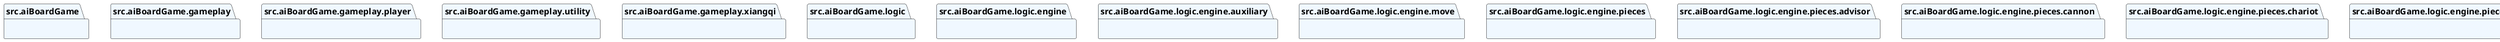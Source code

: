@startuml packages_AI-Boardgame
set namespaceSeparator none
package "src.aiBoardGame" as src.aiBoardGame #aliceblue {
}
package "src.aiBoardGame.gameplay" as src.aiBoardGame.gameplay #aliceblue {
}
package "src.aiBoardGame.gameplay.player" as src.aiBoardGame.gameplay.player #aliceblue {
}
package "src.aiBoardGame.gameplay.utility" as src.aiBoardGame.gameplay.utility #aliceblue {
}
package "src.aiBoardGame.gameplay.xiangqi" as src.aiBoardGame.gameplay.xiangqi #aliceblue {
}
package "src.aiBoardGame.logic" as src.aiBoardGame.logic #aliceblue {
}
package "src.aiBoardGame.logic.engine" as src.aiBoardGame.logic.engine #aliceblue {
}
package "src.aiBoardGame.logic.engine.auxiliary" as src.aiBoardGame.logic.engine.auxiliary #aliceblue {
}
package "src.aiBoardGame.logic.engine.move" as src.aiBoardGame.logic.engine.move #aliceblue {
}
package "src.aiBoardGame.logic.engine.pieces" as src.aiBoardGame.logic.engine.pieces #aliceblue {
}
package "src.aiBoardGame.logic.engine.pieces.advisor" as src.aiBoardGame.logic.engine.pieces.advisor #aliceblue {
}
package "src.aiBoardGame.logic.engine.pieces.cannon" as src.aiBoardGame.logic.engine.pieces.cannon #aliceblue {
}
package "src.aiBoardGame.logic.engine.pieces.chariot" as src.aiBoardGame.logic.engine.pieces.chariot #aliceblue {
}
package "src.aiBoardGame.logic.engine.pieces.elephant" as src.aiBoardGame.logic.engine.pieces.elephant #aliceblue {
}
package "src.aiBoardGame.logic.engine.pieces.general" as src.aiBoardGame.logic.engine.pieces.general #aliceblue {
}
package "src.aiBoardGame.logic.engine.pieces.horse" as src.aiBoardGame.logic.engine.pieces.horse #aliceblue {
}
package "src.aiBoardGame.logic.engine.pieces.piece" as src.aiBoardGame.logic.engine.pieces.piece #aliceblue {
}
package "src.aiBoardGame.logic.engine.pieces.soldier" as src.aiBoardGame.logic.engine.pieces.soldier #aliceblue {
}
package "src.aiBoardGame.logic.engine.replay" as src.aiBoardGame.logic.engine.replay #aliceblue {
}
package "src.aiBoardGame.logic.engine.utility" as src.aiBoardGame.logic.engine.utility #aliceblue {
}
package "src.aiBoardGame.logic.engine.xiangqiEngine" as src.aiBoardGame.logic.engine.xiangqiEngine #aliceblue {
}
package "src.aiBoardGame.logic.stockfish" as src.aiBoardGame.logic.stockfish #aliceblue {
}
package "src.aiBoardGame.logic.stockfish.fairyStockfish" as src.aiBoardGame.logic.stockfish.fairyStockfish #aliceblue {
}
package "src.aiBoardGame.main" as src.aiBoardGame.main #aliceblue {
}
package "src.aiBoardGame.robot" as src.aiBoardGame.robot #aliceblue {
}
package "src.aiBoardGame.robot.robotArm" as src.aiBoardGame.robot.robotArm #aliceblue {
}
package "src.aiBoardGame.view" as src.aiBoardGame.view #aliceblue {
}
package "src.aiBoardGame.view.utility" as src.aiBoardGame.view.utility #aliceblue {
}
package "src.aiBoardGame.view.xiangqiWindow" as src.aiBoardGame.view.xiangqiWindow #aliceblue {
}
package "src.aiBoardGame.vision" as src.aiBoardGame.vision #aliceblue {
}
package "src.aiBoardGame.vision.boardImage" as src.aiBoardGame.vision.boardImage #aliceblue {
}
package "src.aiBoardGame.vision.camera" as src.aiBoardGame.vision.camera #aliceblue {
}
package "src.aiBoardGame.vision.xiangqiPieceClassifier" as src.aiBoardGame.vision.xiangqiPieceClassifier #aliceblue {
}
package "src.aiBoardGame.vision.xiangqiPieceClassifier.dataset" as src.aiBoardGame.vision.xiangqiPieceClassifier.dataset #aliceblue {
}
package "src.aiBoardGame.vision.xiangqiPieceClassifier.earlyStopping" as src.aiBoardGame.vision.xiangqiPieceClassifier.earlyStopping #aliceblue {
}
package "src.aiBoardGame.vision.xiangqiPieceClassifier.model" as src.aiBoardGame.vision.xiangqiPieceClassifier.model #aliceblue {
}
package "src.aiBoardGame.vision.xiangqiPieceClassifier.utility" as src.aiBoardGame.vision.xiangqiPieceClassifier.utility #aliceblue {
}
@enduml
